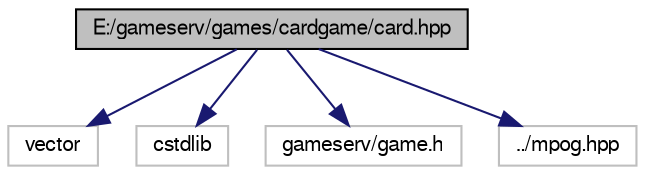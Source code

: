 digraph G
{
  bgcolor="transparent";
  edge [fontname="FreeSans",fontsize=10,labelfontname="FreeSans",labelfontsize=10];
  node [fontname="FreeSans",fontsize=10,shape=record];
  Node1 [label="E:/gameserv/games/cardgame/card.hpp",height=0.2,width=0.4,color="black", fillcolor="grey75", style="filled" fontcolor="black"];
  Node1 -> Node2 [color="midnightblue",fontsize=10,style="solid",fontname="FreeSans"];
  Node2 [label="vector",height=0.2,width=0.4,color="grey75"];
  Node1 -> Node3 [color="midnightblue",fontsize=10,style="solid",fontname="FreeSans"];
  Node3 [label="cstdlib",height=0.2,width=0.4,color="grey75"];
  Node1 -> Node4 [color="midnightblue",fontsize=10,style="solid",fontname="FreeSans"];
  Node4 [label="gameserv/game.h",height=0.2,width=0.4,color="grey75"];
  Node1 -> Node5 [color="midnightblue",fontsize=10,style="solid",fontname="FreeSans"];
  Node5 [label="../mpog.hpp",height=0.2,width=0.4,color="grey75"];
}
